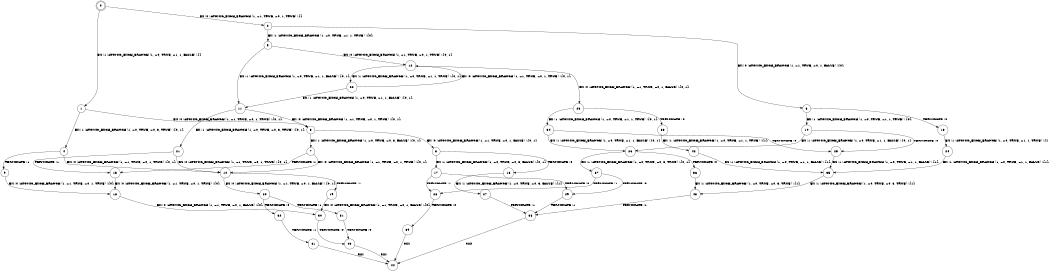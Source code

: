 digraph BCG {
size = "7, 10.5";
center = TRUE;
node [shape = circle];
0 [peripheries = 2];
0 -> 1 [label = "EX !1 !ATOMIC_EXCH_BRANCH (1, +0, TRUE, +1, 1, FALSE) !{}"];
0 -> 2 [label = "EX !0 !ATOMIC_EXCH_BRANCH (1, +1, TRUE, +0, 1, TRUE) !{}"];
1 -> 3 [label = "EX !0 !ATOMIC_EXCH_BRANCH (1, +1, TRUE, +0, 1, TRUE) !{0, 1}"];
1 -> 4 [label = "EX !1 !ATOMIC_EXCH_BRANCH (1, +0, TRUE, +0, 3, TRUE) !{0, 1}"];
2 -> 5 [label = "EX !1 !ATOMIC_EXCH_BRANCH (1, +0, TRUE, +1, 1, TRUE) !{0}"];
2 -> 6 [label = "EX !0 !ATOMIC_EXCH_BRANCH (1, +1, TRUE, +0, 1, FALSE) !{0}"];
3 -> 7 [label = "EX !1 !ATOMIC_EXCH_BRANCH (1, +0, TRUE, +0, 3, FALSE) !{0, 1}"];
3 -> 8 [label = "EX !0 !ATOMIC_EXCH_BRANCH (1, +1, TRUE, +0, 1, FALSE) !{0, 1}"];
4 -> 9 [label = "TERMINATE !1"];
4 -> 10 [label = "EX !0 !ATOMIC_EXCH_BRANCH (1, +1, TRUE, +0, 1, TRUE) !{0, 1}"];
5 -> 11 [label = "EX !1 !ATOMIC_EXCH_BRANCH (1, +0, TRUE, +1, 1, FALSE) !{0, 1}"];
5 -> 12 [label = "EX !0 !ATOMIC_EXCH_BRANCH (1, +1, TRUE, +0, 1, TRUE) !{0, 1}"];
6 -> 13 [label = "TERMINATE !0"];
6 -> 14 [label = "EX !1 !ATOMIC_EXCH_BRANCH (1, +0, TRUE, +1, 1, TRUE) !{0}"];
7 -> 15 [label = "TERMINATE !1"];
7 -> 10 [label = "EX !0 !ATOMIC_EXCH_BRANCH (1, +1, TRUE, +0, 1, TRUE) !{0, 1}"];
8 -> 16 [label = "TERMINATE !0"];
8 -> 17 [label = "EX !1 !ATOMIC_EXCH_BRANCH (1, +0, TRUE, +0, 3, FALSE) !{0, 1}"];
9 -> 18 [label = "EX !0 !ATOMIC_EXCH_BRANCH (1, +1, TRUE, +0, 1, TRUE) !{0}"];
10 -> 19 [label = "TERMINATE !1"];
10 -> 20 [label = "EX !0 !ATOMIC_EXCH_BRANCH (1, +1, TRUE, +0, 1, FALSE) !{0, 1}"];
11 -> 21 [label = "EX !1 !ATOMIC_EXCH_BRANCH (1, +0, TRUE, +0, 3, TRUE) !{0, 1}"];
11 -> 3 [label = "EX !0 !ATOMIC_EXCH_BRANCH (1, +1, TRUE, +0, 1, TRUE) !{0, 1}"];
12 -> 22 [label = "EX !1 !ATOMIC_EXCH_BRANCH (1, +0, TRUE, +1, 1, TRUE) !{0, 1}"];
12 -> 23 [label = "EX !0 !ATOMIC_EXCH_BRANCH (1, +1, TRUE, +0, 1, FALSE) !{0, 1}"];
13 -> 24 [label = "EX !1 !ATOMIC_EXCH_BRANCH (1, +0, TRUE, +1, 1, TRUE) !{}"];
14 -> 25 [label = "TERMINATE !0"];
14 -> 26 [label = "EX !1 !ATOMIC_EXCH_BRANCH (1, +0, TRUE, +1, 1, FALSE) !{0, 1}"];
15 -> 18 [label = "EX !0 !ATOMIC_EXCH_BRANCH (1, +1, TRUE, +0, 1, TRUE) !{0}"];
16 -> 27 [label = "EX !1 !ATOMIC_EXCH_BRANCH (1, +0, TRUE, +0, 3, FALSE) !{1}"];
17 -> 28 [label = "TERMINATE !1"];
17 -> 29 [label = "TERMINATE !0"];
18 -> 30 [label = "EX !0 !ATOMIC_EXCH_BRANCH (1, +1, TRUE, +0, 1, FALSE) !{0}"];
19 -> 30 [label = "EX !0 !ATOMIC_EXCH_BRANCH (1, +1, TRUE, +0, 1, FALSE) !{0}"];
20 -> 31 [label = "TERMINATE !1"];
20 -> 32 [label = "TERMINATE !0"];
21 -> 15 [label = "TERMINATE !1"];
21 -> 10 [label = "EX !0 !ATOMIC_EXCH_BRANCH (1, +1, TRUE, +0, 1, TRUE) !{0, 1}"];
22 -> 11 [label = "EX !1 !ATOMIC_EXCH_BRANCH (1, +0, TRUE, +1, 1, FALSE) !{0, 1}"];
22 -> 12 [label = "EX !0 !ATOMIC_EXCH_BRANCH (1, +1, TRUE, +0, 1, TRUE) !{0, 1}"];
23 -> 33 [label = "TERMINATE !0"];
23 -> 34 [label = "EX !1 !ATOMIC_EXCH_BRANCH (1, +0, TRUE, +1, 1, TRUE) !{0, 1}"];
24 -> 35 [label = "EX !1 !ATOMIC_EXCH_BRANCH (1, +0, TRUE, +1, 1, FALSE) !{1}"];
25 -> 35 [label = "EX !1 !ATOMIC_EXCH_BRANCH (1, +0, TRUE, +1, 1, FALSE) !{1}"];
26 -> 36 [label = "TERMINATE !0"];
26 -> 37 [label = "EX !1 !ATOMIC_EXCH_BRANCH (1, +0, TRUE, +0, 3, TRUE) !{0, 1}"];
27 -> 38 [label = "TERMINATE !1"];
28 -> 39 [label = "TERMINATE !0"];
29 -> 38 [label = "TERMINATE !1"];
30 -> 40 [label = "TERMINATE !0"];
31 -> 40 [label = "TERMINATE !0"];
32 -> 41 [label = "TERMINATE !1"];
33 -> 42 [label = "EX !1 !ATOMIC_EXCH_BRANCH (1, +0, TRUE, +1, 1, TRUE) !{1}"];
34 -> 25 [label = "TERMINATE !0"];
34 -> 26 [label = "EX !1 !ATOMIC_EXCH_BRANCH (1, +0, TRUE, +1, 1, FALSE) !{0, 1}"];
35 -> 43 [label = "EX !1 !ATOMIC_EXCH_BRANCH (1, +0, TRUE, +0, 3, TRUE) !{1}"];
36 -> 43 [label = "EX !1 !ATOMIC_EXCH_BRANCH (1, +0, TRUE, +0, 3, TRUE) !{1}"];
37 -> 28 [label = "TERMINATE !1"];
37 -> 29 [label = "TERMINATE !0"];
38 -> 44 [label = "exit"];
39 -> 44 [label = "exit"];
40 -> 44 [label = "exit"];
41 -> 44 [label = "exit"];
42 -> 35 [label = "EX !1 !ATOMIC_EXCH_BRANCH (1, +0, TRUE, +1, 1, FALSE) !{1}"];
43 -> 38 [label = "TERMINATE !1"];
}
